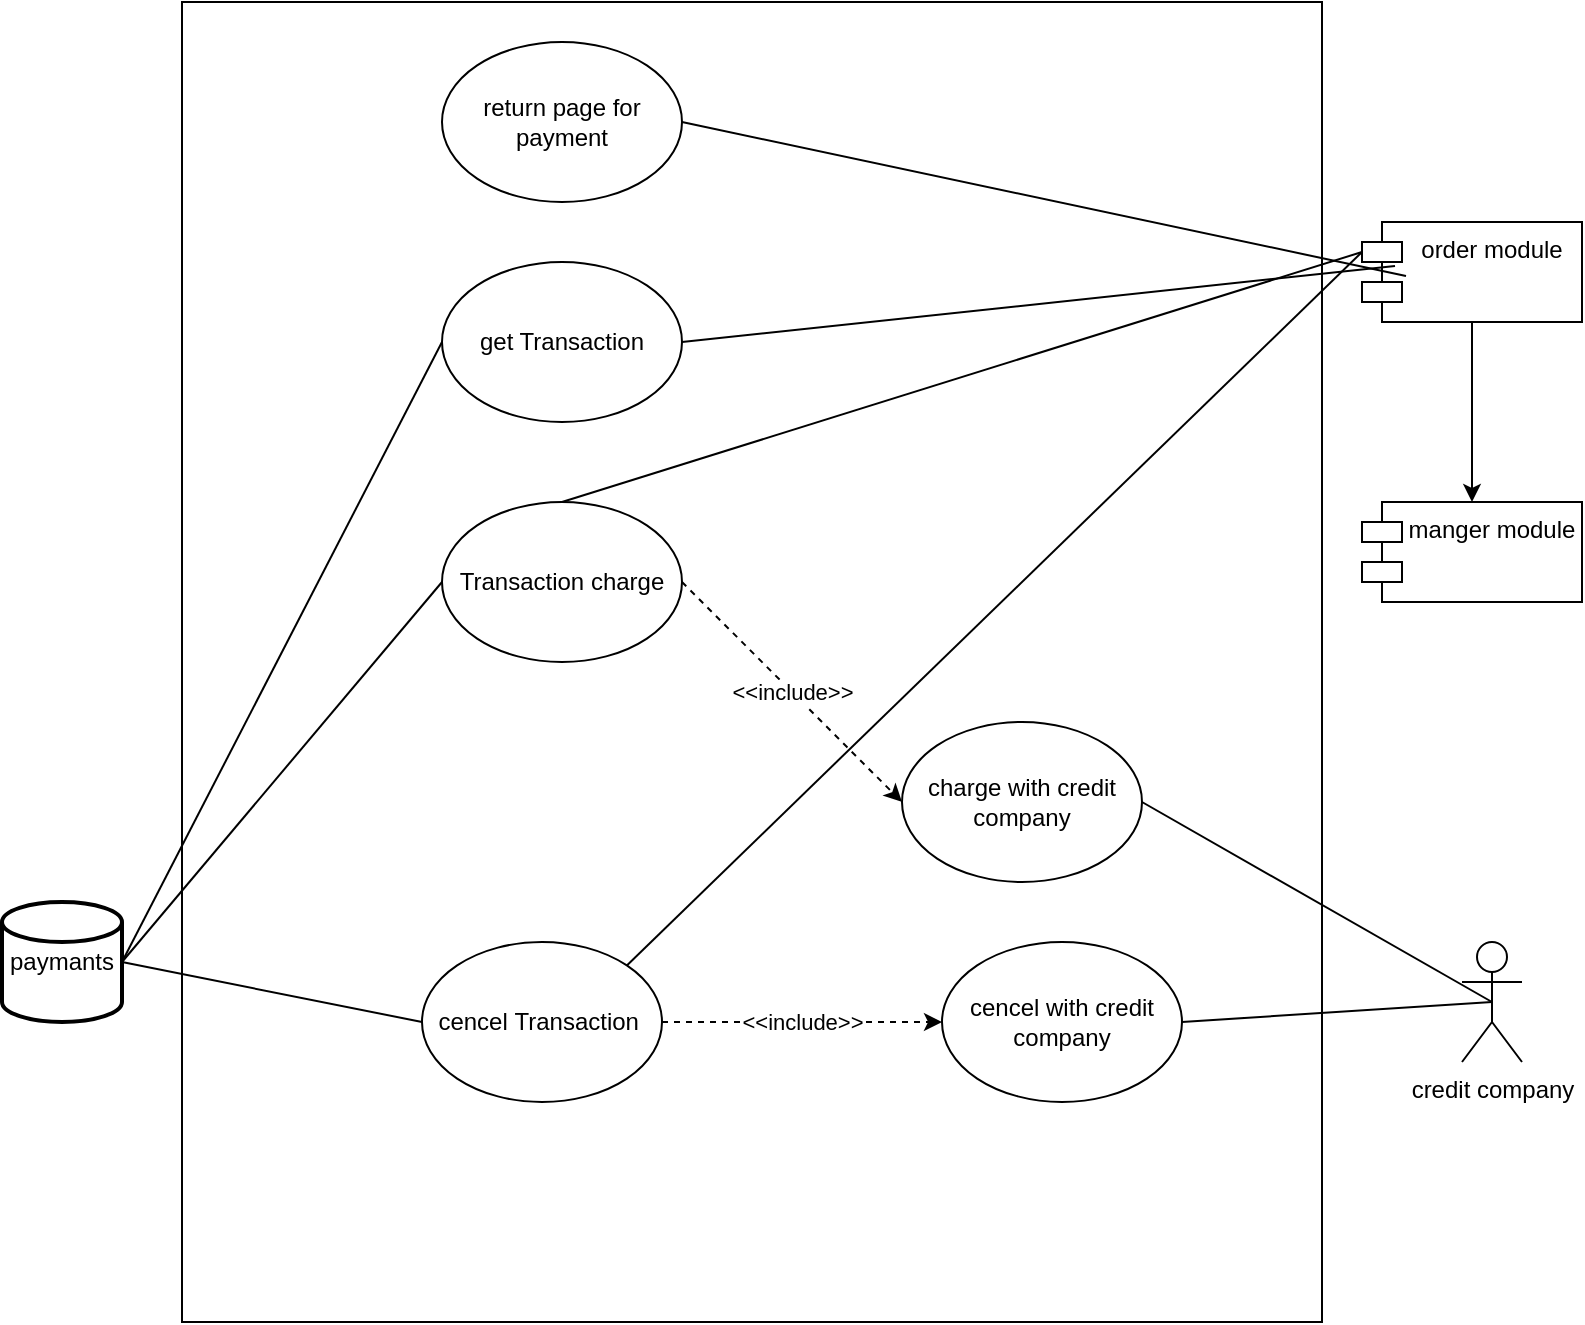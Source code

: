 <mxfile version="13.7.9" type="device"><diagram id="TY0YMDtKQfeNVcK30Vdk" name="Page-1"><mxGraphModel dx="1086" dy="806" grid="1" gridSize="10" guides="1" tooltips="1" connect="1" arrows="1" fold="1" page="1" pageScale="1" pageWidth="850" pageHeight="1100" math="0" shadow="0"><root><mxCell id="0"/><mxCell id="1" parent="0"/><mxCell id="_HjuuRqXo6jNzvwQE17Q-1" value="" style="rounded=0;whiteSpace=wrap;html=1;" vertex="1" parent="1"><mxGeometry x="120" y="40" width="570" height="660" as="geometry"/></mxCell><mxCell id="_HjuuRqXo6jNzvwQE17Q-2" value="paymants" style="strokeWidth=2;html=1;shape=mxgraph.flowchart.database;whiteSpace=wrap;" vertex="1" parent="1"><mxGeometry x="30" y="490" width="60" height="60" as="geometry"/></mxCell><mxCell id="_HjuuRqXo6jNzvwQE17Q-3" value="credit company" style="shape=umlActor;verticalLabelPosition=bottom;verticalAlign=top;html=1;outlineConnect=0;" vertex="1" parent="1"><mxGeometry x="760" y="510" width="30" height="60" as="geometry"/></mxCell><mxCell id="_HjuuRqXo6jNzvwQE17Q-4" value="Transaction charge" style="ellipse;whiteSpace=wrap;html=1;" vertex="1" parent="1"><mxGeometry x="250" y="290" width="120" height="80" as="geometry"/></mxCell><mxCell id="_HjuuRqXo6jNzvwQE17Q-5" value="&amp;nbsp;get Transaction&amp;nbsp;" style="ellipse;whiteSpace=wrap;html=1;" vertex="1" parent="1"><mxGeometry x="250" y="170" width="120" height="80" as="geometry"/></mxCell><mxCell id="_HjuuRqXo6jNzvwQE17Q-6" value="charge with credit company" style="ellipse;whiteSpace=wrap;html=1;" vertex="1" parent="1"><mxGeometry x="480" y="400" width="120" height="80" as="geometry"/></mxCell><mxCell id="_HjuuRqXo6jNzvwQE17Q-8" value="&amp;lt;&amp;lt;include&amp;gt;&amp;gt;" style="endArrow=classic;html=1;exitX=1;exitY=0.5;exitDx=0;exitDy=0;entryX=0;entryY=0.5;entryDx=0;entryDy=0;endFill=1;dashed=1;" edge="1" parent="1" source="_HjuuRqXo6jNzvwQE17Q-4" target="_HjuuRqXo6jNzvwQE17Q-6"><mxGeometry width="50" height="50" relative="1" as="geometry"><mxPoint x="400" y="430" as="sourcePoint"/><mxPoint x="450" y="380" as="targetPoint"/></mxGeometry></mxCell><mxCell id="_HjuuRqXo6jNzvwQE17Q-9" value="" style="endArrow=none;html=1;exitX=1;exitY=0.5;exitDx=0;exitDy=0;entryX=0.5;entryY=0.5;entryDx=0;entryDy=0;entryPerimeter=0;" edge="1" parent="1" source="_HjuuRqXo6jNzvwQE17Q-6" target="_HjuuRqXo6jNzvwQE17Q-3"><mxGeometry width="50" height="50" relative="1" as="geometry"><mxPoint x="570" y="670" as="sourcePoint"/><mxPoint x="620" y="620" as="targetPoint"/></mxGeometry></mxCell><mxCell id="_HjuuRqXo6jNzvwQE17Q-10" value="" style="endArrow=none;html=1;exitX=0;exitY=0.5;exitDx=0;exitDy=0;entryX=1;entryY=0.5;entryDx=0;entryDy=0;entryPerimeter=0;" edge="1" parent="1" source="_HjuuRqXo6jNzvwQE17Q-4" target="_HjuuRqXo6jNzvwQE17Q-2"><mxGeometry width="50" height="50" relative="1" as="geometry"><mxPoint x="585" y="340" as="sourcePoint"/><mxPoint x="760" y="330" as="targetPoint"/></mxGeometry></mxCell><mxCell id="_HjuuRqXo6jNzvwQE17Q-11" value="" style="endArrow=none;html=1;exitX=0;exitY=0.5;exitDx=0;exitDy=0;entryX=1;entryY=0.5;entryDx=0;entryDy=0;entryPerimeter=0;" edge="1" parent="1" source="_HjuuRqXo6jNzvwQE17Q-5" target="_HjuuRqXo6jNzvwQE17Q-2"><mxGeometry width="50" height="50" relative="1" as="geometry"><mxPoint x="390" y="410" as="sourcePoint"/><mxPoint x="770" y="220" as="targetPoint"/></mxGeometry></mxCell><mxCell id="_HjuuRqXo6jNzvwQE17Q-12" value="cencel&amp;nbsp;&lt;span style=&quot;color: rgba(0 , 0 , 0 , 0) ; font-family: monospace ; font-size: 0px&quot;&gt;%3CmxGraphModel%3E%3Croot%3E%3CmxCell%20id%3D%220%22%2F%3E%3CmxCell%20id%3D%221%22%20parent%3D%220%22%2F%3E%3CmxCell%20id%3D%222%22%20value%3D%22%22%20style%3D%22endArrow%3Dnone%3Bhtml%3D1%3BexitX%3D1%3BexitY%3D0.5%3BexitDx%3D0%3BexitDy%3D0%3BentryX%3D0%3BentryY%3D0.5%3BentryDx%3D0%3BentryDy%3D0%3BentryPerimeter%3D0%3B%22%20edge%3D%221%22%20parent%3D%221%22%3E%3CmxGeometry%20width%3D%2250%22%20height%3D%2250%22%20relative%3D%221%22%20as%3D%22geometry%22%3E%3CmxPoint%20x%3D%22380%22%20y%3D%22400%22%20as%3D%22sourcePoint%22%2F%3E%3CmxPoint%20x%3D%22760%22%20y%3D%22210%22%20as%3D%22targetPoint%22%2F%3E%3C%2FmxGeometry%3E%3C%2FmxCell%3E%3C%2Froot%3E%3C%2FmxGraphModel%3E&amp;nbsp;&lt;/span&gt;Transaction&amp;nbsp;" style="ellipse;whiteSpace=wrap;html=1;" vertex="1" parent="1"><mxGeometry x="240" y="510" width="120" height="80" as="geometry"/></mxCell><mxCell id="_HjuuRqXo6jNzvwQE17Q-13" value="&lt;span&gt;cencel with credit company&lt;/span&gt;" style="ellipse;whiteSpace=wrap;html=1;" vertex="1" parent="1"><mxGeometry x="500" y="510" width="120" height="80" as="geometry"/></mxCell><mxCell id="_HjuuRqXo6jNzvwQE17Q-14" value="&amp;lt;&amp;lt;include&amp;gt;&amp;gt;" style="endArrow=classic;html=1;exitX=1;exitY=0.5;exitDx=0;exitDy=0;entryX=0;entryY=0.5;entryDx=0;entryDy=0;endFill=1;dashed=1;" edge="1" parent="1" source="_HjuuRqXo6jNzvwQE17Q-12" target="_HjuuRqXo6jNzvwQE17Q-13"><mxGeometry width="50" height="50" relative="1" as="geometry"><mxPoint x="390" y="510" as="sourcePoint"/><mxPoint x="490" y="550" as="targetPoint"/></mxGeometry></mxCell><mxCell id="_HjuuRqXo6jNzvwQE17Q-15" value="" style="endArrow=none;html=1;exitX=1;exitY=0.5;exitDx=0;exitDy=0;entryX=0.5;entryY=0.5;entryDx=0;entryDy=0;entryPerimeter=0;" edge="1" parent="1" source="_HjuuRqXo6jNzvwQE17Q-13" target="_HjuuRqXo6jNzvwQE17Q-3"><mxGeometry width="50" height="50" relative="1" as="geometry"><mxPoint x="630" y="490" as="sourcePoint"/><mxPoint x="805" y="480" as="targetPoint"/></mxGeometry></mxCell><mxCell id="_HjuuRqXo6jNzvwQE17Q-17" value="" style="endArrow=none;html=1;exitX=0;exitY=0.5;exitDx=0;exitDy=0;entryX=1;entryY=0.5;entryDx=0;entryDy=0;entryPerimeter=0;" edge="1" parent="1" source="_HjuuRqXo6jNzvwQE17Q-12" target="_HjuuRqXo6jNzvwQE17Q-2"><mxGeometry width="50" height="50" relative="1" as="geometry"><mxPoint x="240" y="450" as="sourcePoint"/><mxPoint x="100" y="530" as="targetPoint"/></mxGeometry></mxCell><mxCell id="_HjuuRqXo6jNzvwQE17Q-25" style="edgeStyle=orthogonalEdgeStyle;rounded=0;orthogonalLoop=1;jettySize=auto;html=1;entryX=0.5;entryY=0;entryDx=0;entryDy=0;endArrow=classic;endFill=1;" edge="1" parent="1" source="_HjuuRqXo6jNzvwQE17Q-18" target="_HjuuRqXo6jNzvwQE17Q-24"><mxGeometry relative="1" as="geometry"/></mxCell><mxCell id="_HjuuRqXo6jNzvwQE17Q-18" value="order module" style="shape=module;align=left;spacingLeft=20;align=center;verticalAlign=top;" vertex="1" parent="1"><mxGeometry x="710" y="150" width="110" height="50" as="geometry"/></mxCell><mxCell id="_HjuuRqXo6jNzvwQE17Q-19" value="" style="endArrow=none;html=1;exitX=0;exitY=0;exitDx=0;exitDy=15;entryX=0.5;entryY=0;entryDx=0;entryDy=0;exitPerimeter=0;" edge="1" parent="1" source="_HjuuRqXo6jNzvwQE17Q-18" target="_HjuuRqXo6jNzvwQE17Q-4"><mxGeometry width="50" height="50" relative="1" as="geometry"><mxPoint x="570" y="200" as="sourcePoint"/><mxPoint x="410" y="510" as="targetPoint"/></mxGeometry></mxCell><mxCell id="_HjuuRqXo6jNzvwQE17Q-21" value="" style="endArrow=none;html=1;exitX=0;exitY=0;exitDx=0;exitDy=15;entryX=1;entryY=0;entryDx=0;entryDy=0;exitPerimeter=0;" edge="1" parent="1" source="_HjuuRqXo6jNzvwQE17Q-18" target="_HjuuRqXo6jNzvwQE17Q-12"><mxGeometry width="50" height="50" relative="1" as="geometry"><mxPoint x="730" y="315" as="sourcePoint"/><mxPoint x="300" y="410" as="targetPoint"/></mxGeometry></mxCell><mxCell id="_HjuuRqXo6jNzvwQE17Q-22" value="" style="endArrow=none;html=1;exitX=0.15;exitY=0.44;exitDx=0;exitDy=0;entryX=1;entryY=0.5;entryDx=0;entryDy=0;exitPerimeter=0;" edge="1" parent="1" source="_HjuuRqXo6jNzvwQE17Q-18" target="_HjuuRqXo6jNzvwQE17Q-5"><mxGeometry width="50" height="50" relative="1" as="geometry"><mxPoint x="720" y="195" as="sourcePoint"/><mxPoint x="320" y="300" as="targetPoint"/></mxGeometry></mxCell><mxCell id="_HjuuRqXo6jNzvwQE17Q-24" value="manger module" style="shape=module;align=left;spacingLeft=20;align=center;verticalAlign=top;" vertex="1" parent="1"><mxGeometry x="710" y="290" width="110" height="50" as="geometry"/></mxCell><mxCell id="_HjuuRqXo6jNzvwQE17Q-26" value="return page for payment" style="ellipse;whiteSpace=wrap;html=1;" vertex="1" parent="1"><mxGeometry x="250" y="60" width="120" height="80" as="geometry"/></mxCell><mxCell id="_HjuuRqXo6jNzvwQE17Q-27" value="" style="endArrow=none;html=1;exitX=0.2;exitY=0.54;exitDx=0;exitDy=0;entryX=1;entryY=0.5;entryDx=0;entryDy=0;exitPerimeter=0;" edge="1" parent="1" source="_HjuuRqXo6jNzvwQE17Q-18" target="_HjuuRqXo6jNzvwQE17Q-26"><mxGeometry width="50" height="50" relative="1" as="geometry"><mxPoint x="730" y="205" as="sourcePoint"/><mxPoint x="330" y="310" as="targetPoint"/></mxGeometry></mxCell></root></mxGraphModel></diagram></mxfile>